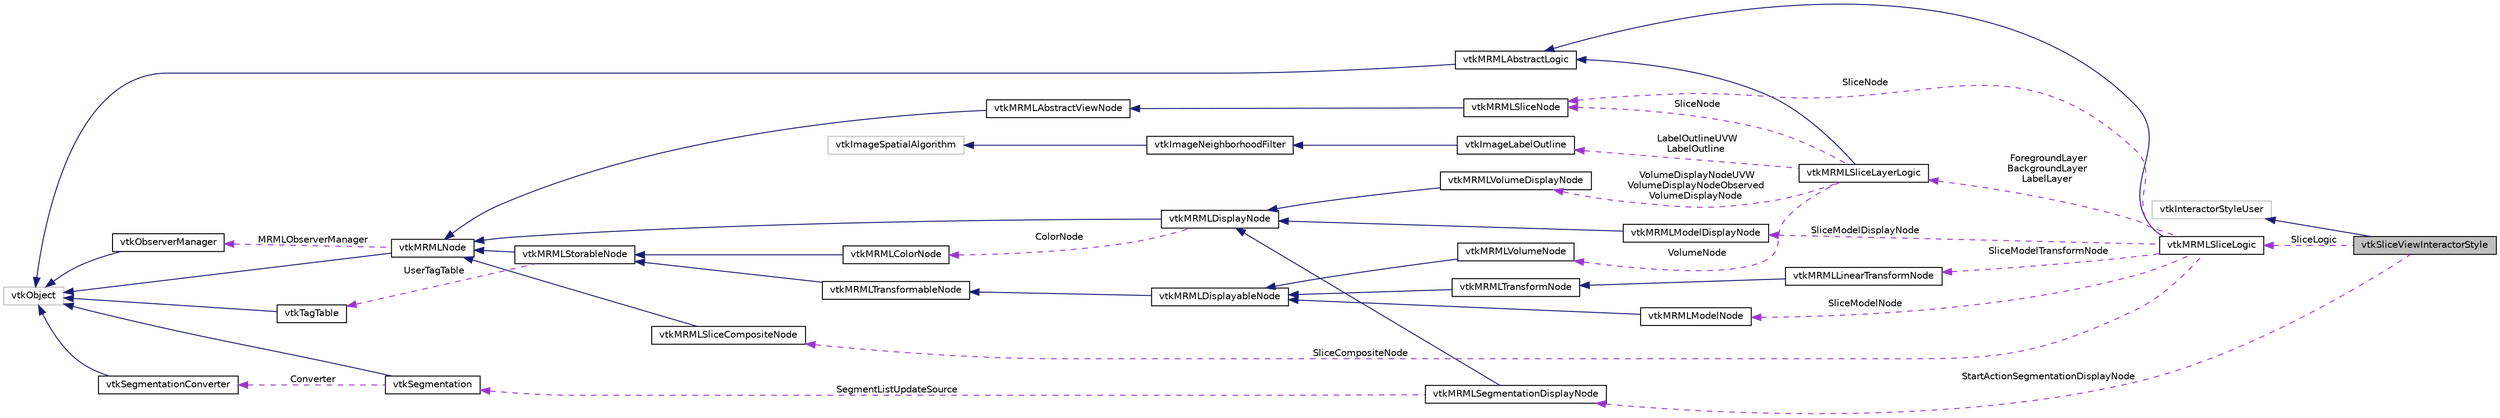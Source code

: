 digraph "vtkSliceViewInteractorStyle"
{
  bgcolor="transparent";
  edge [fontname="Helvetica",fontsize="10",labelfontname="Helvetica",labelfontsize="10"];
  node [fontname="Helvetica",fontsize="10",shape=record];
  rankdir="LR";
  Node2 [label="vtkSliceViewInteractorStyle",height=0.2,width=0.4,color="black", fillcolor="grey75", style="filled", fontcolor="black"];
  Node3 -> Node2 [dir="back",color="midnightblue",fontsize="10",style="solid",fontname="Helvetica"];
  Node3 [label="vtkInteractorStyleUser",height=0.2,width=0.4,color="grey75"];
  Node4 -> Node2 [dir="back",color="darkorchid3",fontsize="10",style="dashed",label=" SliceLogic" ,fontname="Helvetica"];
  Node4 [label="vtkMRMLSliceLogic",height=0.2,width=0.4,color="black",URL="$classvtkMRMLSliceLogic.html",tooltip="Slicer logic class for slice manipulation. "];
  Node5 -> Node4 [dir="back",color="midnightblue",fontsize="10",style="solid",fontname="Helvetica"];
  Node5 [label="vtkMRMLAbstractLogic",height=0.2,width=0.4,color="black",URL="$classvtkMRMLAbstractLogic.html",tooltip="Superclass for MRML logic classes. "];
  Node6 -> Node5 [dir="back",color="midnightblue",fontsize="10",style="solid",fontname="Helvetica"];
  Node6 [label="vtkObject",height=0.2,width=0.4,color="grey75"];
  Node7 -> Node4 [dir="back",color="darkorchid3",fontsize="10",style="dashed",label=" ForegroundLayer\nBackgroundLayer\nLabelLayer" ,fontname="Helvetica"];
  Node7 [label="vtkMRMLSliceLayerLogic",height=0.2,width=0.4,color="black",URL="$classvtkMRMLSliceLayerLogic.html"];
  Node5 -> Node7 [dir="back",color="midnightblue",fontsize="10",style="solid",fontname="Helvetica"];
  Node8 -> Node7 [dir="back",color="darkorchid3",fontsize="10",style="dashed",label=" LabelOutlineUVW\nLabelOutline" ,fontname="Helvetica"];
  Node8 [label="vtkImageLabelOutline",height=0.2,width=0.4,color="black",URL="$classvtkImageLabelOutline.html",tooltip="Display labelmap outlines. "];
  Node9 -> Node8 [dir="back",color="midnightblue",fontsize="10",style="solid",fontname="Helvetica"];
  Node9 [label="vtkImageNeighborhoodFilter",height=0.2,width=0.4,color="black",URL="$classvtkImageNeighborhoodFilter.html",tooltip="Augments vtkImageSpatialFilter with a mask to allow neighborhoods of any shape. "];
  Node10 -> Node9 [dir="back",color="midnightblue",fontsize="10",style="solid",fontname="Helvetica"];
  Node10 [label="vtkImageSpatialAlgorithm",height=0.2,width=0.4,color="grey75"];
  Node11 -> Node7 [dir="back",color="darkorchid3",fontsize="10",style="dashed",label=" VolumeDisplayNodeUVW\nVolumeDisplayNodeObserved\nVolumeDisplayNode" ,fontname="Helvetica"];
  Node11 [label="vtkMRMLVolumeDisplayNode",height=0.2,width=0.4,color="black",URL="$classvtkMRMLVolumeDisplayNode.html",tooltip="MRML node for representing a volume display attributes. "];
  Node12 -> Node11 [dir="back",color="midnightblue",fontsize="10",style="solid",fontname="Helvetica"];
  Node12 [label="vtkMRMLDisplayNode",height=0.2,width=0.4,color="black",URL="$classvtkMRMLDisplayNode.html",tooltip="Abstract class that contains graphical display properties for displayable nodes. "];
  Node13 -> Node12 [dir="back",color="midnightblue",fontsize="10",style="solid",fontname="Helvetica"];
  Node13 [label="vtkMRMLNode",height=0.2,width=0.4,color="black",URL="$classvtkMRMLNode.html",tooltip="Abstract Superclass for all specific types of MRML nodes. "];
  Node6 -> Node13 [dir="back",color="midnightblue",fontsize="10",style="solid",fontname="Helvetica"];
  Node14 -> Node13 [dir="back",color="darkorchid3",fontsize="10",style="dashed",label=" MRMLObserverManager" ,fontname="Helvetica"];
  Node14 [label="vtkObserverManager",height=0.2,width=0.4,color="black",URL="$classvtkObserverManager.html",tooltip="Manages adding and deleting of obserevers with events. "];
  Node6 -> Node14 [dir="back",color="midnightblue",fontsize="10",style="solid",fontname="Helvetica"];
  Node15 -> Node12 [dir="back",color="darkorchid3",fontsize="10",style="dashed",label=" ColorNode" ,fontname="Helvetica"];
  Node15 [label="vtkMRMLColorNode",height=0.2,width=0.4,color="black",URL="$classvtkMRMLColorNode.html",tooltip="Abstract MRML node to represent color information. "];
  Node16 -> Node15 [dir="back",color="midnightblue",fontsize="10",style="solid",fontname="Helvetica"];
  Node16 [label="vtkMRMLStorableNode",height=0.2,width=0.4,color="black",URL="$classvtkMRMLStorableNode.html",tooltip="MRML node to represent a 3D surface model. "];
  Node13 -> Node16 [dir="back",color="midnightblue",fontsize="10",style="solid",fontname="Helvetica"];
  Node17 -> Node16 [dir="back",color="darkorchid3",fontsize="10",style="dashed",label=" UserTagTable" ,fontname="Helvetica"];
  Node17 [label="vtkTagTable",height=0.2,width=0.4,color="black",URL="$classvtkTagTable.html"];
  Node6 -> Node17 [dir="back",color="midnightblue",fontsize="10",style="solid",fontname="Helvetica"];
  Node18 -> Node7 [dir="back",color="darkorchid3",fontsize="10",style="dashed",label=" SliceNode" ,fontname="Helvetica"];
  Node18 [label="vtkMRMLSliceNode",height=0.2,width=0.4,color="black",URL="$classvtkMRMLSliceNode.html",tooltip="MRML node for storing a slice through RAS space. "];
  Node19 -> Node18 [dir="back",color="midnightblue",fontsize="10",style="solid",fontname="Helvetica"];
  Node19 [label="vtkMRMLAbstractViewNode",height=0.2,width=0.4,color="black",URL="$classvtkMRMLAbstractViewNode.html",tooltip="Abstract MRML node to represent a view. The class holds the properties common to any view type (3D..."];
  Node13 -> Node19 [dir="back",color="midnightblue",fontsize="10",style="solid",fontname="Helvetica"];
  Node20 -> Node7 [dir="back",color="darkorchid3",fontsize="10",style="dashed",label=" VolumeNode" ,fontname="Helvetica"];
  Node20 [label="vtkMRMLVolumeNode",height=0.2,width=0.4,color="black",URL="$classvtkMRMLVolumeNode.html",tooltip="MRML node for representing a volume (image stack). "];
  Node21 -> Node20 [dir="back",color="midnightblue",fontsize="10",style="solid",fontname="Helvetica"];
  Node21 [label="vtkMRMLDisplayableNode",height=0.2,width=0.4,color="black",URL="$classvtkMRMLDisplayableNode.html"];
  Node22 -> Node21 [dir="back",color="midnightblue",fontsize="10",style="solid",fontname="Helvetica"];
  Node22 [label="vtkMRMLTransformableNode",height=0.2,width=0.4,color="black",URL="$classvtkMRMLTransformableNode.html",tooltip="MRML node for representing a node with a transform. "];
  Node16 -> Node22 [dir="back",color="midnightblue",fontsize="10",style="solid",fontname="Helvetica"];
  Node23 -> Node4 [dir="back",color="darkorchid3",fontsize="10",style="dashed",label=" SliceModelDisplayNode" ,fontname="Helvetica"];
  Node23 [label="vtkMRMLModelDisplayNode",height=0.2,width=0.4,color="black",URL="$classvtkMRMLModelDisplayNode.html",tooltip="MRML node to represent a display property of 3D surface model. "];
  Node12 -> Node23 [dir="back",color="midnightblue",fontsize="10",style="solid",fontname="Helvetica"];
  Node18 -> Node4 [dir="back",color="darkorchid3",fontsize="10",style="dashed",label=" SliceNode" ,fontname="Helvetica"];
  Node24 -> Node4 [dir="back",color="darkorchid3",fontsize="10",style="dashed",label=" SliceModelTransformNode" ,fontname="Helvetica"];
  Node24 [label="vtkMRMLLinearTransformNode",height=0.2,width=0.4,color="black",URL="$classvtkMRMLLinearTransformNode.html",tooltip="MRML node for representing a linear transformation. "];
  Node25 -> Node24 [dir="back",color="midnightblue",fontsize="10",style="solid",fontname="Helvetica"];
  Node25 [label="vtkMRMLTransformNode",height=0.2,width=0.4,color="black",URL="$classvtkMRMLTransformNode.html",tooltip="MRML node for representing a transformation between this node space and a parent node space..."];
  Node21 -> Node25 [dir="back",color="midnightblue",fontsize="10",style="solid",fontname="Helvetica"];
  Node26 -> Node4 [dir="back",color="darkorchid3",fontsize="10",style="dashed",label=" SliceModelNode" ,fontname="Helvetica"];
  Node26 [label="vtkMRMLModelNode",height=0.2,width=0.4,color="black",URL="$classvtkMRMLModelNode.html",tooltip="MRML node to represent a 3D surface model. "];
  Node21 -> Node26 [dir="back",color="midnightblue",fontsize="10",style="solid",fontname="Helvetica"];
  Node27 -> Node4 [dir="back",color="darkorchid3",fontsize="10",style="dashed",label=" SliceCompositeNode" ,fontname="Helvetica"];
  Node27 [label="vtkMRMLSliceCompositeNode",height=0.2,width=0.4,color="black",URL="$classvtkMRMLSliceCompositeNode.html",tooltip="MRML node for storing a slice through RAS space. "];
  Node13 -> Node27 [dir="back",color="midnightblue",fontsize="10",style="solid",fontname="Helvetica"];
  Node28 -> Node2 [dir="back",color="darkorchid3",fontsize="10",style="dashed",label=" StartActionSegmentationDisplayNode" ,fontname="Helvetica"];
  Node28 [label="vtkMRMLSegmentationDisplayNode",height=0.2,width=0.4,color="black",URL="$classvtkMRMLSegmentationDisplayNode.html",tooltip="MRML node for representing segmentation display attributes. "];
  Node12 -> Node28 [dir="back",color="midnightblue",fontsize="10",style="solid",fontname="Helvetica"];
  Node29 -> Node28 [dir="back",color="darkorchid3",fontsize="10",style="dashed",label=" SegmentListUpdateSource" ,fontname="Helvetica"];
  Node29 [label="vtkSegmentation",height=0.2,width=0.4,color="black",URL="$classvtkSegmentation.html",tooltip="This class encapsulates a segmentation that can contain multiple segments and multiple representation..."];
  Node6 -> Node29 [dir="back",color="midnightblue",fontsize="10",style="solid",fontname="Helvetica"];
  Node30 -> Node29 [dir="back",color="darkorchid3",fontsize="10",style="dashed",label=" Converter" ,fontname="Helvetica"];
  Node30 [label="vtkSegmentationConverter",height=0.2,width=0.4,color="black",URL="$classvtkSegmentationConverter.html",tooltip="Class that can convert between different representations of a segment. "];
  Node6 -> Node30 [dir="back",color="midnightblue",fontsize="10",style="solid",fontname="Helvetica"];
}
